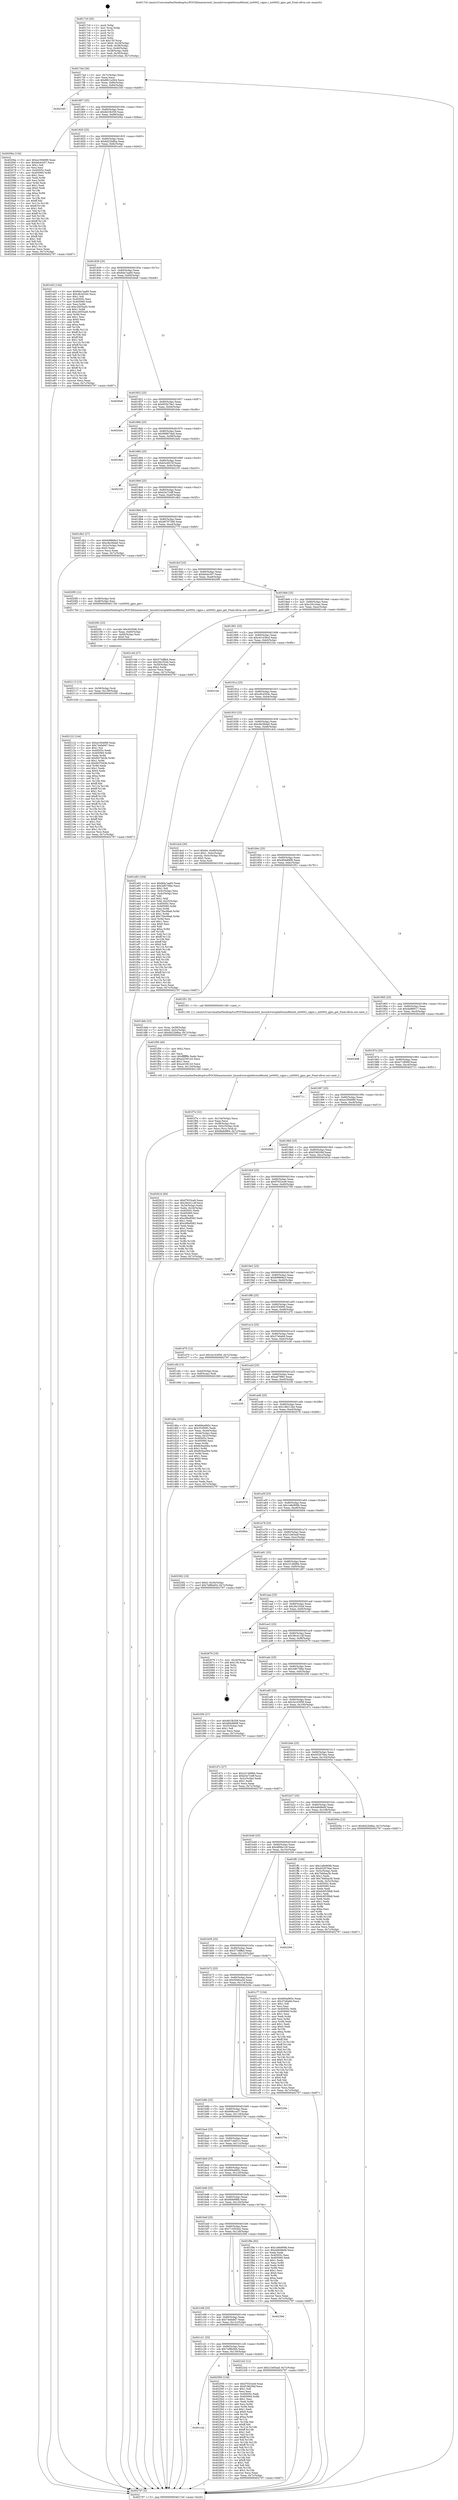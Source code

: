 digraph "0x4017c0" {
  label = "0x4017c0 (/mnt/c/Users/mathe/Desktop/tcc/POCII/binaries/extr_linuxdriversplatformx86intel_int0002_vgpio.c_int0002_gpio_get_Final-ollvm.out::main(0))"
  labelloc = "t"
  node[shape=record]

  Entry [label="",width=0.3,height=0.3,shape=circle,fillcolor=black,style=filled]
  "0x4017ed" [label="{
     0x4017ed [26]\l
     | [instrs]\l
     &nbsp;&nbsp;0x4017ed \<+3\>: mov -0x7c(%rbp),%eax\l
     &nbsp;&nbsp;0x4017f0 \<+2\>: mov %eax,%ecx\l
     &nbsp;&nbsp;0x4017f2 \<+6\>: sub $0x8821a564,%ecx\l
     &nbsp;&nbsp;0x4017f8 \<+3\>: mov %eax,-0x80(%rbp)\l
     &nbsp;&nbsp;0x4017fb \<+6\>: mov %ecx,-0x84(%rbp)\l
     &nbsp;&nbsp;0x401801 \<+6\>: je 0000000000402345 \<main+0xb85\>\l
  }"]
  "0x402345" [label="{
     0x402345\l
  }", style=dashed]
  "0x401807" [label="{
     0x401807 [25]\l
     | [instrs]\l
     &nbsp;&nbsp;0x401807 \<+5\>: jmp 000000000040180c \<main+0x4c\>\l
     &nbsp;&nbsp;0x40180c \<+3\>: mov -0x80(%rbp),%eax\l
     &nbsp;&nbsp;0x40180f \<+5\>: sub $0x8d1fb358,%eax\l
     &nbsp;&nbsp;0x401814 \<+6\>: mov %eax,-0x88(%rbp)\l
     &nbsp;&nbsp;0x40181a \<+6\>: je 000000000040206a \<main+0x8aa\>\l
  }"]
  Exit [label="",width=0.3,height=0.3,shape=circle,fillcolor=black,style=filled,peripheries=2]
  "0x40206a" [label="{
     0x40206a [134]\l
     | [instrs]\l
     &nbsp;&nbsp;0x40206a \<+5\>: mov $0xec394689,%eax\l
     &nbsp;&nbsp;0x40206f \<+5\>: mov $0xbfcdc057,%ecx\l
     &nbsp;&nbsp;0x402074 \<+2\>: mov $0x1,%dl\l
     &nbsp;&nbsp;0x402076 \<+2\>: xor %esi,%esi\l
     &nbsp;&nbsp;0x402078 \<+7\>: mov 0x40505c,%edi\l
     &nbsp;&nbsp;0x40207f \<+8\>: mov 0x405060,%r8d\l
     &nbsp;&nbsp;0x402087 \<+3\>: sub $0x1,%esi\l
     &nbsp;&nbsp;0x40208a \<+3\>: mov %edi,%r9d\l
     &nbsp;&nbsp;0x40208d \<+3\>: add %esi,%r9d\l
     &nbsp;&nbsp;0x402090 \<+4\>: imul %r9d,%edi\l
     &nbsp;&nbsp;0x402094 \<+3\>: and $0x1,%edi\l
     &nbsp;&nbsp;0x402097 \<+3\>: cmp $0x0,%edi\l
     &nbsp;&nbsp;0x40209a \<+4\>: sete %r10b\l
     &nbsp;&nbsp;0x40209e \<+4\>: cmp $0xa,%r8d\l
     &nbsp;&nbsp;0x4020a2 \<+4\>: setl %r11b\l
     &nbsp;&nbsp;0x4020a6 \<+3\>: mov %r10b,%bl\l
     &nbsp;&nbsp;0x4020a9 \<+3\>: xor $0xff,%bl\l
     &nbsp;&nbsp;0x4020ac \<+3\>: mov %r11b,%r14b\l
     &nbsp;&nbsp;0x4020af \<+4\>: xor $0xff,%r14b\l
     &nbsp;&nbsp;0x4020b3 \<+3\>: xor $0x1,%dl\l
     &nbsp;&nbsp;0x4020b6 \<+3\>: mov %bl,%r15b\l
     &nbsp;&nbsp;0x4020b9 \<+4\>: and $0xff,%r15b\l
     &nbsp;&nbsp;0x4020bd \<+3\>: and %dl,%r10b\l
     &nbsp;&nbsp;0x4020c0 \<+3\>: mov %r14b,%r12b\l
     &nbsp;&nbsp;0x4020c3 \<+4\>: and $0xff,%r12b\l
     &nbsp;&nbsp;0x4020c7 \<+3\>: and %dl,%r11b\l
     &nbsp;&nbsp;0x4020ca \<+3\>: or %r10b,%r15b\l
     &nbsp;&nbsp;0x4020cd \<+3\>: or %r11b,%r12b\l
     &nbsp;&nbsp;0x4020d0 \<+3\>: xor %r12b,%r15b\l
     &nbsp;&nbsp;0x4020d3 \<+3\>: or %r14b,%bl\l
     &nbsp;&nbsp;0x4020d6 \<+3\>: xor $0xff,%bl\l
     &nbsp;&nbsp;0x4020d9 \<+3\>: or $0x1,%dl\l
     &nbsp;&nbsp;0x4020dc \<+2\>: and %dl,%bl\l
     &nbsp;&nbsp;0x4020de \<+3\>: or %bl,%r15b\l
     &nbsp;&nbsp;0x4020e1 \<+4\>: test $0x1,%r15b\l
     &nbsp;&nbsp;0x4020e5 \<+3\>: cmovne %ecx,%eax\l
     &nbsp;&nbsp;0x4020e8 \<+3\>: mov %eax,-0x7c(%rbp)\l
     &nbsp;&nbsp;0x4020eb \<+5\>: jmp 0000000000402797 \<main+0xfd7\>\l
  }"]
  "0x401820" [label="{
     0x401820 [25]\l
     | [instrs]\l
     &nbsp;&nbsp;0x401820 \<+5\>: jmp 0000000000401825 \<main+0x65\>\l
     &nbsp;&nbsp;0x401825 \<+3\>: mov -0x80(%rbp),%eax\l
     &nbsp;&nbsp;0x401828 \<+5\>: sub $0x8d22b8ba,%eax\l
     &nbsp;&nbsp;0x40182d \<+6\>: mov %eax,-0x8c(%rbp)\l
     &nbsp;&nbsp;0x401833 \<+6\>: je 0000000000401e02 \<main+0x642\>\l
  }"]
  "0x401c3a" [label="{
     0x401c3a\l
  }", style=dashed]
  "0x401e02" [label="{
     0x401e02 [144]\l
     | [instrs]\l
     &nbsp;&nbsp;0x401e02 \<+5\>: mov $0x8da7aa60,%eax\l
     &nbsp;&nbsp;0x401e07 \<+5\>: mov $0xc8c455dc,%ecx\l
     &nbsp;&nbsp;0x401e0c \<+2\>: mov $0x1,%dl\l
     &nbsp;&nbsp;0x401e0e \<+7\>: mov 0x40505c,%esi\l
     &nbsp;&nbsp;0x401e15 \<+7\>: mov 0x405060,%edi\l
     &nbsp;&nbsp;0x401e1c \<+3\>: mov %esi,%r8d\l
     &nbsp;&nbsp;0x401e1f \<+7\>: sub $0xc2655ad5,%r8d\l
     &nbsp;&nbsp;0x401e26 \<+4\>: sub $0x1,%r8d\l
     &nbsp;&nbsp;0x401e2a \<+7\>: add $0xc2655ad5,%r8d\l
     &nbsp;&nbsp;0x401e31 \<+4\>: imul %r8d,%esi\l
     &nbsp;&nbsp;0x401e35 \<+3\>: and $0x1,%esi\l
     &nbsp;&nbsp;0x401e38 \<+3\>: cmp $0x0,%esi\l
     &nbsp;&nbsp;0x401e3b \<+4\>: sete %r9b\l
     &nbsp;&nbsp;0x401e3f \<+3\>: cmp $0xa,%edi\l
     &nbsp;&nbsp;0x401e42 \<+4\>: setl %r10b\l
     &nbsp;&nbsp;0x401e46 \<+3\>: mov %r9b,%r11b\l
     &nbsp;&nbsp;0x401e49 \<+4\>: xor $0xff,%r11b\l
     &nbsp;&nbsp;0x401e4d \<+3\>: mov %r10b,%bl\l
     &nbsp;&nbsp;0x401e50 \<+3\>: xor $0xff,%bl\l
     &nbsp;&nbsp;0x401e53 \<+3\>: xor $0x1,%dl\l
     &nbsp;&nbsp;0x401e56 \<+3\>: mov %r11b,%r14b\l
     &nbsp;&nbsp;0x401e59 \<+4\>: and $0xff,%r14b\l
     &nbsp;&nbsp;0x401e5d \<+3\>: and %dl,%r9b\l
     &nbsp;&nbsp;0x401e60 \<+3\>: mov %bl,%r15b\l
     &nbsp;&nbsp;0x401e63 \<+4\>: and $0xff,%r15b\l
     &nbsp;&nbsp;0x401e67 \<+3\>: and %dl,%r10b\l
     &nbsp;&nbsp;0x401e6a \<+3\>: or %r9b,%r14b\l
     &nbsp;&nbsp;0x401e6d \<+3\>: or %r10b,%r15b\l
     &nbsp;&nbsp;0x401e70 \<+3\>: xor %r15b,%r14b\l
     &nbsp;&nbsp;0x401e73 \<+3\>: or %bl,%r11b\l
     &nbsp;&nbsp;0x401e76 \<+4\>: xor $0xff,%r11b\l
     &nbsp;&nbsp;0x401e7a \<+3\>: or $0x1,%dl\l
     &nbsp;&nbsp;0x401e7d \<+3\>: and %dl,%r11b\l
     &nbsp;&nbsp;0x401e80 \<+3\>: or %r11b,%r14b\l
     &nbsp;&nbsp;0x401e83 \<+4\>: test $0x1,%r14b\l
     &nbsp;&nbsp;0x401e87 \<+3\>: cmovne %ecx,%eax\l
     &nbsp;&nbsp;0x401e8a \<+3\>: mov %eax,-0x7c(%rbp)\l
     &nbsp;&nbsp;0x401e8d \<+5\>: jmp 0000000000402797 \<main+0xfd7\>\l
  }"]
  "0x401839" [label="{
     0x401839 [25]\l
     | [instrs]\l
     &nbsp;&nbsp;0x401839 \<+5\>: jmp 000000000040183e \<main+0x7e\>\l
     &nbsp;&nbsp;0x40183e \<+3\>: mov -0x80(%rbp),%eax\l
     &nbsp;&nbsp;0x401841 \<+5\>: sub $0x8da7aa60,%eax\l
     &nbsp;&nbsp;0x401846 \<+6\>: mov %eax,-0x90(%rbp)\l
     &nbsp;&nbsp;0x40184c \<+6\>: je 00000000004026a8 \<main+0xee8\>\l
  }"]
  "0x402595" [label="{
     0x402595 [134]\l
     | [instrs]\l
     &nbsp;&nbsp;0x402595 \<+5\>: mov $0xf7653ce9,%eax\l
     &nbsp;&nbsp;0x40259a \<+5\>: mov $0xf19620bf,%ecx\l
     &nbsp;&nbsp;0x40259f \<+2\>: mov $0x1,%dl\l
     &nbsp;&nbsp;0x4025a1 \<+2\>: xor %esi,%esi\l
     &nbsp;&nbsp;0x4025a3 \<+7\>: mov 0x40505c,%edi\l
     &nbsp;&nbsp;0x4025aa \<+8\>: mov 0x405060,%r8d\l
     &nbsp;&nbsp;0x4025b2 \<+3\>: sub $0x1,%esi\l
     &nbsp;&nbsp;0x4025b5 \<+3\>: mov %edi,%r9d\l
     &nbsp;&nbsp;0x4025b8 \<+3\>: add %esi,%r9d\l
     &nbsp;&nbsp;0x4025bb \<+4\>: imul %r9d,%edi\l
     &nbsp;&nbsp;0x4025bf \<+3\>: and $0x1,%edi\l
     &nbsp;&nbsp;0x4025c2 \<+3\>: cmp $0x0,%edi\l
     &nbsp;&nbsp;0x4025c5 \<+4\>: sete %r10b\l
     &nbsp;&nbsp;0x4025c9 \<+4\>: cmp $0xa,%r8d\l
     &nbsp;&nbsp;0x4025cd \<+4\>: setl %r11b\l
     &nbsp;&nbsp;0x4025d1 \<+3\>: mov %r10b,%bl\l
     &nbsp;&nbsp;0x4025d4 \<+3\>: xor $0xff,%bl\l
     &nbsp;&nbsp;0x4025d7 \<+3\>: mov %r11b,%r14b\l
     &nbsp;&nbsp;0x4025da \<+4\>: xor $0xff,%r14b\l
     &nbsp;&nbsp;0x4025de \<+3\>: xor $0x1,%dl\l
     &nbsp;&nbsp;0x4025e1 \<+3\>: mov %bl,%r15b\l
     &nbsp;&nbsp;0x4025e4 \<+4\>: and $0xff,%r15b\l
     &nbsp;&nbsp;0x4025e8 \<+3\>: and %dl,%r10b\l
     &nbsp;&nbsp;0x4025eb \<+3\>: mov %r14b,%r12b\l
     &nbsp;&nbsp;0x4025ee \<+4\>: and $0xff,%r12b\l
     &nbsp;&nbsp;0x4025f2 \<+3\>: and %dl,%r11b\l
     &nbsp;&nbsp;0x4025f5 \<+3\>: or %r10b,%r15b\l
     &nbsp;&nbsp;0x4025f8 \<+3\>: or %r11b,%r12b\l
     &nbsp;&nbsp;0x4025fb \<+3\>: xor %r12b,%r15b\l
     &nbsp;&nbsp;0x4025fe \<+3\>: or %r14b,%bl\l
     &nbsp;&nbsp;0x402601 \<+3\>: xor $0xff,%bl\l
     &nbsp;&nbsp;0x402604 \<+3\>: or $0x1,%dl\l
     &nbsp;&nbsp;0x402607 \<+2\>: and %dl,%bl\l
     &nbsp;&nbsp;0x402609 \<+3\>: or %bl,%r15b\l
     &nbsp;&nbsp;0x40260c \<+4\>: test $0x1,%r15b\l
     &nbsp;&nbsp;0x402610 \<+3\>: cmovne %ecx,%eax\l
     &nbsp;&nbsp;0x402613 \<+3\>: mov %eax,-0x7c(%rbp)\l
     &nbsp;&nbsp;0x402616 \<+5\>: jmp 0000000000402797 \<main+0xfd7\>\l
  }"]
  "0x4026a8" [label="{
     0x4026a8\l
  }", style=dashed]
  "0x401852" [label="{
     0x401852 [25]\l
     | [instrs]\l
     &nbsp;&nbsp;0x401852 \<+5\>: jmp 0000000000401857 \<main+0x97\>\l
     &nbsp;&nbsp;0x401857 \<+3\>: mov -0x80(%rbp),%eax\l
     &nbsp;&nbsp;0x40185a \<+5\>: sub $0x955b78e1,%eax\l
     &nbsp;&nbsp;0x40185f \<+6\>: mov %eax,-0x94(%rbp)\l
     &nbsp;&nbsp;0x401865 \<+6\>: je 000000000040244e \<main+0xc8e\>\l
  }"]
  "0x401c21" [label="{
     0x401c21 [25]\l
     | [instrs]\l
     &nbsp;&nbsp;0x401c21 \<+5\>: jmp 0000000000401c26 \<main+0x466\>\l
     &nbsp;&nbsp;0x401c26 \<+3\>: mov -0x80(%rbp),%eax\l
     &nbsp;&nbsp;0x401c29 \<+5\>: sub $0x7ef8b464,%eax\l
     &nbsp;&nbsp;0x401c2e \<+6\>: mov %eax,-0x130(%rbp)\l
     &nbsp;&nbsp;0x401c34 \<+6\>: je 0000000000402595 \<main+0xdd5\>\l
  }"]
  "0x40244e" [label="{
     0x40244e\l
  }", style=dashed]
  "0x40186b" [label="{
     0x40186b [25]\l
     | [instrs]\l
     &nbsp;&nbsp;0x40186b \<+5\>: jmp 0000000000401870 \<main+0xb0\>\l
     &nbsp;&nbsp;0x401870 \<+3\>: mov -0x80(%rbp),%eax\l
     &nbsp;&nbsp;0x401873 \<+5\>: sub $0x968674ed,%eax\l
     &nbsp;&nbsp;0x401878 \<+6\>: mov %eax,-0x98(%rbp)\l
     &nbsp;&nbsp;0x40187e \<+6\>: je 00000000004024eb \<main+0xd2b\>\l
  }"]
  "0x4021b2" [label="{
     0x4021b2 [12]\l
     | [instrs]\l
     &nbsp;&nbsp;0x4021b2 \<+7\>: movl $0x21b65aaf,-0x7c(%rbp)\l
     &nbsp;&nbsp;0x4021b9 \<+5\>: jmp 0000000000402797 \<main+0xfd7\>\l
  }"]
  "0x4024eb" [label="{
     0x4024eb\l
  }", style=dashed]
  "0x401884" [label="{
     0x401884 [25]\l
     | [instrs]\l
     &nbsp;&nbsp;0x401884 \<+5\>: jmp 0000000000401889 \<main+0xc9\>\l
     &nbsp;&nbsp;0x401889 \<+3\>: mov -0x80(%rbp),%eax\l
     &nbsp;&nbsp;0x40188c \<+5\>: sub $0xb3c6915f,%eax\l
     &nbsp;&nbsp;0x401891 \<+6\>: mov %eax,-0x9c(%rbp)\l
     &nbsp;&nbsp;0x401897 \<+6\>: je 00000000004021f3 \<main+0xa33\>\l
  }"]
  "0x401c08" [label="{
     0x401c08 [25]\l
     | [instrs]\l
     &nbsp;&nbsp;0x401c08 \<+5\>: jmp 0000000000401c0d \<main+0x44d\>\l
     &nbsp;&nbsp;0x401c0d \<+3\>: mov -0x80(%rbp),%eax\l
     &nbsp;&nbsp;0x401c10 \<+5\>: sub $0x74efa9d7,%eax\l
     &nbsp;&nbsp;0x401c15 \<+6\>: mov %eax,-0x12c(%rbp)\l
     &nbsp;&nbsp;0x401c1b \<+6\>: je 00000000004021b2 \<main+0x9f2\>\l
  }"]
  "0x4021f3" [label="{
     0x4021f3\l
  }", style=dashed]
  "0x40189d" [label="{
     0x40189d [25]\l
     | [instrs]\l
     &nbsp;&nbsp;0x40189d \<+5\>: jmp 00000000004018a2 \<main+0xe2\>\l
     &nbsp;&nbsp;0x4018a2 \<+3\>: mov -0x80(%rbp),%eax\l
     &nbsp;&nbsp;0x4018a5 \<+5\>: sub $0xb3e724ff,%eax\l
     &nbsp;&nbsp;0x4018aa \<+6\>: mov %eax,-0xa0(%rbp)\l
     &nbsp;&nbsp;0x4018b0 \<+6\>: je 0000000000401db2 \<main+0x5f2\>\l
  }"]
  "0x40239d" [label="{
     0x40239d\l
  }", style=dashed]
  "0x401db2" [label="{
     0x401db2 [27]\l
     | [instrs]\l
     &nbsp;&nbsp;0x401db2 \<+5\>: mov $0xfe9868a3,%eax\l
     &nbsp;&nbsp;0x401db7 \<+5\>: mov $0xc8e36da0,%ecx\l
     &nbsp;&nbsp;0x401dbc \<+3\>: mov -0x2c(%rbp),%edx\l
     &nbsp;&nbsp;0x401dbf \<+3\>: cmp $0x0,%edx\l
     &nbsp;&nbsp;0x401dc2 \<+3\>: cmove %ecx,%eax\l
     &nbsp;&nbsp;0x401dc5 \<+3\>: mov %eax,-0x7c(%rbp)\l
     &nbsp;&nbsp;0x401dc8 \<+5\>: jmp 0000000000402797 \<main+0xfd7\>\l
  }"]
  "0x4018b6" [label="{
     0x4018b6 [25]\l
     | [instrs]\l
     &nbsp;&nbsp;0x4018b6 \<+5\>: jmp 00000000004018bb \<main+0xfb\>\l
     &nbsp;&nbsp;0x4018bb \<+3\>: mov -0x80(%rbp),%eax\l
     &nbsp;&nbsp;0x4018be \<+5\>: sub $0xb8797366,%eax\l
     &nbsp;&nbsp;0x4018c3 \<+6\>: mov %eax,-0xa4(%rbp)\l
     &nbsp;&nbsp;0x4018c9 \<+6\>: je 000000000040277f \<main+0xfbf\>\l
  }"]
  "0x402122" [label="{
     0x402122 [144]\l
     | [instrs]\l
     &nbsp;&nbsp;0x402122 \<+5\>: mov $0xec394689,%eax\l
     &nbsp;&nbsp;0x402127 \<+5\>: mov $0x74efa9d7,%esi\l
     &nbsp;&nbsp;0x40212c \<+2\>: mov $0x1,%cl\l
     &nbsp;&nbsp;0x40212e \<+7\>: mov 0x40505c,%edx\l
     &nbsp;&nbsp;0x402135 \<+8\>: mov 0x405060,%r8d\l
     &nbsp;&nbsp;0x40213d \<+3\>: mov %edx,%r9d\l
     &nbsp;&nbsp;0x402140 \<+7\>: add $0xfd37b03b,%r9d\l
     &nbsp;&nbsp;0x402147 \<+4\>: sub $0x1,%r9d\l
     &nbsp;&nbsp;0x40214b \<+7\>: sub $0xfd37b03b,%r9d\l
     &nbsp;&nbsp;0x402152 \<+4\>: imul %r9d,%edx\l
     &nbsp;&nbsp;0x402156 \<+3\>: and $0x1,%edx\l
     &nbsp;&nbsp;0x402159 \<+3\>: cmp $0x0,%edx\l
     &nbsp;&nbsp;0x40215c \<+4\>: sete %r10b\l
     &nbsp;&nbsp;0x402160 \<+4\>: cmp $0xa,%r8d\l
     &nbsp;&nbsp;0x402164 \<+4\>: setl %r11b\l
     &nbsp;&nbsp;0x402168 \<+3\>: mov %r10b,%bl\l
     &nbsp;&nbsp;0x40216b \<+3\>: xor $0xff,%bl\l
     &nbsp;&nbsp;0x40216e \<+3\>: mov %r11b,%r14b\l
     &nbsp;&nbsp;0x402171 \<+4\>: xor $0xff,%r14b\l
     &nbsp;&nbsp;0x402175 \<+3\>: xor $0x1,%cl\l
     &nbsp;&nbsp;0x402178 \<+3\>: mov %bl,%r15b\l
     &nbsp;&nbsp;0x40217b \<+4\>: and $0xff,%r15b\l
     &nbsp;&nbsp;0x40217f \<+3\>: and %cl,%r10b\l
     &nbsp;&nbsp;0x402182 \<+3\>: mov %r14b,%r12b\l
     &nbsp;&nbsp;0x402185 \<+4\>: and $0xff,%r12b\l
     &nbsp;&nbsp;0x402189 \<+3\>: and %cl,%r11b\l
     &nbsp;&nbsp;0x40218c \<+3\>: or %r10b,%r15b\l
     &nbsp;&nbsp;0x40218f \<+3\>: or %r11b,%r12b\l
     &nbsp;&nbsp;0x402192 \<+3\>: xor %r12b,%r15b\l
     &nbsp;&nbsp;0x402195 \<+3\>: or %r14b,%bl\l
     &nbsp;&nbsp;0x402198 \<+3\>: xor $0xff,%bl\l
     &nbsp;&nbsp;0x40219b \<+3\>: or $0x1,%cl\l
     &nbsp;&nbsp;0x40219e \<+2\>: and %cl,%bl\l
     &nbsp;&nbsp;0x4021a0 \<+3\>: or %bl,%r15b\l
     &nbsp;&nbsp;0x4021a3 \<+4\>: test $0x1,%r15b\l
     &nbsp;&nbsp;0x4021a7 \<+3\>: cmovne %esi,%eax\l
     &nbsp;&nbsp;0x4021aa \<+3\>: mov %eax,-0x7c(%rbp)\l
     &nbsp;&nbsp;0x4021ad \<+5\>: jmp 0000000000402797 \<main+0xfd7\>\l
  }"]
  "0x40277f" [label="{
     0x40277f\l
  }", style=dashed]
  "0x4018cf" [label="{
     0x4018cf [25]\l
     | [instrs]\l
     &nbsp;&nbsp;0x4018cf \<+5\>: jmp 00000000004018d4 \<main+0x114\>\l
     &nbsp;&nbsp;0x4018d4 \<+3\>: mov -0x80(%rbp),%eax\l
     &nbsp;&nbsp;0x4018d7 \<+5\>: sub $0xbfcdc057,%eax\l
     &nbsp;&nbsp;0x4018dc \<+6\>: mov %eax,-0xa8(%rbp)\l
     &nbsp;&nbsp;0x4018e2 \<+6\>: je 00000000004020f0 \<main+0x930\>\l
  }"]
  "0x402113" [label="{
     0x402113 [15]\l
     | [instrs]\l
     &nbsp;&nbsp;0x402113 \<+4\>: mov -0x58(%rbp),%rdi\l
     &nbsp;&nbsp;0x402117 \<+6\>: mov %eax,-0x138(%rbp)\l
     &nbsp;&nbsp;0x40211d \<+5\>: call 0000000000401030 \<free@plt\>\l
     | [calls]\l
     &nbsp;&nbsp;0x401030 \{1\} (unknown)\l
  }"]
  "0x4020f0" [label="{
     0x4020f0 [12]\l
     | [instrs]\l
     &nbsp;&nbsp;0x4020f0 \<+4\>: mov -0x58(%rbp),%rdi\l
     &nbsp;&nbsp;0x4020f4 \<+3\>: mov -0x48(%rbp),%esi\l
     &nbsp;&nbsp;0x4020f7 \<+5\>: call 00000000004017b0 \<int0002_gpio_get\>\l
     | [calls]\l
     &nbsp;&nbsp;0x4017b0 \{1\} (/mnt/c/Users/mathe/Desktop/tcc/POCII/binaries/extr_linuxdriversplatformx86intel_int0002_vgpio.c_int0002_gpio_get_Final-ollvm.out::int0002_gpio_get)\l
  }"]
  "0x4018e8" [label="{
     0x4018e8 [25]\l
     | [instrs]\l
     &nbsp;&nbsp;0x4018e8 \<+5\>: jmp 00000000004018ed \<main+0x12d\>\l
     &nbsp;&nbsp;0x4018ed \<+3\>: mov -0x80(%rbp),%eax\l
     &nbsp;&nbsp;0x4018f0 \<+5\>: sub $0xc291e4ae,%eax\l
     &nbsp;&nbsp;0x4018f5 \<+6\>: mov %eax,-0xac(%rbp)\l
     &nbsp;&nbsp;0x4018fb \<+6\>: je 0000000000401c44 \<main+0x484\>\l
  }"]
  "0x4020fc" [label="{
     0x4020fc [23]\l
     | [instrs]\l
     &nbsp;&nbsp;0x4020fc \<+10\>: movabs $0x4030d6,%rdi\l
     &nbsp;&nbsp;0x402106 \<+3\>: mov %eax,-0x60(%rbp)\l
     &nbsp;&nbsp;0x402109 \<+3\>: mov -0x60(%rbp),%esi\l
     &nbsp;&nbsp;0x40210c \<+2\>: mov $0x0,%al\l
     &nbsp;&nbsp;0x40210e \<+5\>: call 0000000000401040 \<printf@plt\>\l
     | [calls]\l
     &nbsp;&nbsp;0x401040 \{1\} (unknown)\l
  }"]
  "0x401c44" [label="{
     0x401c44 [27]\l
     | [instrs]\l
     &nbsp;&nbsp;0x401c44 \<+5\>: mov $0x573dffa4,%eax\l
     &nbsp;&nbsp;0x401c49 \<+5\>: mov $0x2fe1f24d,%ecx\l
     &nbsp;&nbsp;0x401c4e \<+3\>: mov -0x30(%rbp),%edx\l
     &nbsp;&nbsp;0x401c51 \<+3\>: cmp $0x2,%edx\l
     &nbsp;&nbsp;0x401c54 \<+3\>: cmovne %ecx,%eax\l
     &nbsp;&nbsp;0x401c57 \<+3\>: mov %eax,-0x7c(%rbp)\l
     &nbsp;&nbsp;0x401c5a \<+5\>: jmp 0000000000402797 \<main+0xfd7\>\l
  }"]
  "0x401901" [label="{
     0x401901 [25]\l
     | [instrs]\l
     &nbsp;&nbsp;0x401901 \<+5\>: jmp 0000000000401906 \<main+0x146\>\l
     &nbsp;&nbsp;0x401906 \<+3\>: mov -0x80(%rbp),%eax\l
     &nbsp;&nbsp;0x401909 \<+5\>: sub $0xc61439cd,%eax\l
     &nbsp;&nbsp;0x40190e \<+6\>: mov %eax,-0xb0(%rbp)\l
     &nbsp;&nbsp;0x401914 \<+6\>: je 00000000004021be \<main+0x9fe\>\l
  }"]
  "0x402797" [label="{
     0x402797 [5]\l
     | [instrs]\l
     &nbsp;&nbsp;0x402797 \<+5\>: jmp 00000000004017ed \<main+0x2d\>\l
  }"]
  "0x4017c0" [label="{
     0x4017c0 [45]\l
     | [instrs]\l
     &nbsp;&nbsp;0x4017c0 \<+1\>: push %rbp\l
     &nbsp;&nbsp;0x4017c1 \<+3\>: mov %rsp,%rbp\l
     &nbsp;&nbsp;0x4017c4 \<+2\>: push %r15\l
     &nbsp;&nbsp;0x4017c6 \<+2\>: push %r14\l
     &nbsp;&nbsp;0x4017c8 \<+2\>: push %r12\l
     &nbsp;&nbsp;0x4017ca \<+1\>: push %rbx\l
     &nbsp;&nbsp;0x4017cb \<+7\>: sub $0x130,%rsp\l
     &nbsp;&nbsp;0x4017d2 \<+7\>: movl $0x0,-0x34(%rbp)\l
     &nbsp;&nbsp;0x4017d9 \<+3\>: mov %edi,-0x38(%rbp)\l
     &nbsp;&nbsp;0x4017dc \<+4\>: mov %rsi,-0x40(%rbp)\l
     &nbsp;&nbsp;0x4017e0 \<+3\>: mov -0x38(%rbp),%edi\l
     &nbsp;&nbsp;0x4017e3 \<+3\>: mov %edi,-0x30(%rbp)\l
     &nbsp;&nbsp;0x4017e6 \<+7\>: movl $0xc291e4ae,-0x7c(%rbp)\l
  }"]
  "0x401bef" [label="{
     0x401bef [25]\l
     | [instrs]\l
     &nbsp;&nbsp;0x401bef \<+5\>: jmp 0000000000401bf4 \<main+0x434\>\l
     &nbsp;&nbsp;0x401bf4 \<+3\>: mov -0x80(%rbp),%eax\l
     &nbsp;&nbsp;0x401bf7 \<+5\>: sub $0x71450442,%eax\l
     &nbsp;&nbsp;0x401bfc \<+6\>: mov %eax,-0x128(%rbp)\l
     &nbsp;&nbsp;0x401c02 \<+6\>: je 000000000040239d \<main+0xbdd\>\l
  }"]
  "0x4021be" [label="{
     0x4021be\l
  }", style=dashed]
  "0x40191a" [label="{
     0x40191a [25]\l
     | [instrs]\l
     &nbsp;&nbsp;0x40191a \<+5\>: jmp 000000000040191f \<main+0x15f\>\l
     &nbsp;&nbsp;0x40191f \<+3\>: mov -0x80(%rbp),%eax\l
     &nbsp;&nbsp;0x401922 \<+5\>: sub $0xc8c455dc,%eax\l
     &nbsp;&nbsp;0x401927 \<+6\>: mov %eax,-0xb4(%rbp)\l
     &nbsp;&nbsp;0x40192d \<+6\>: je 0000000000401e92 \<main+0x6d2\>\l
  }"]
  "0x401f9e" [label="{
     0x401f9e [83]\l
     | [instrs]\l
     &nbsp;&nbsp;0x401f9e \<+5\>: mov $0x1e8e909b,%eax\l
     &nbsp;&nbsp;0x401fa3 \<+5\>: mov $0x4d6d8efd,%ecx\l
     &nbsp;&nbsp;0x401fa8 \<+2\>: xor %edx,%edx\l
     &nbsp;&nbsp;0x401faa \<+7\>: mov 0x40505c,%esi\l
     &nbsp;&nbsp;0x401fb1 \<+7\>: mov 0x405060,%edi\l
     &nbsp;&nbsp;0x401fb8 \<+3\>: sub $0x1,%edx\l
     &nbsp;&nbsp;0x401fbb \<+3\>: mov %esi,%r8d\l
     &nbsp;&nbsp;0x401fbe \<+3\>: add %edx,%r8d\l
     &nbsp;&nbsp;0x401fc1 \<+4\>: imul %r8d,%esi\l
     &nbsp;&nbsp;0x401fc5 \<+3\>: and $0x1,%esi\l
     &nbsp;&nbsp;0x401fc8 \<+3\>: cmp $0x0,%esi\l
     &nbsp;&nbsp;0x401fcb \<+4\>: sete %r9b\l
     &nbsp;&nbsp;0x401fcf \<+3\>: cmp $0xa,%edi\l
     &nbsp;&nbsp;0x401fd2 \<+4\>: setl %r10b\l
     &nbsp;&nbsp;0x401fd6 \<+3\>: mov %r9b,%r11b\l
     &nbsp;&nbsp;0x401fd9 \<+3\>: and %r10b,%r11b\l
     &nbsp;&nbsp;0x401fdc \<+3\>: xor %r10b,%r9b\l
     &nbsp;&nbsp;0x401fdf \<+3\>: or %r9b,%r11b\l
     &nbsp;&nbsp;0x401fe2 \<+4\>: test $0x1,%r11b\l
     &nbsp;&nbsp;0x401fe6 \<+3\>: cmovne %ecx,%eax\l
     &nbsp;&nbsp;0x401fe9 \<+3\>: mov %eax,-0x7c(%rbp)\l
     &nbsp;&nbsp;0x401fec \<+5\>: jmp 0000000000402797 \<main+0xfd7\>\l
  }"]
  "0x401e92" [label="{
     0x401e92 [164]\l
     | [instrs]\l
     &nbsp;&nbsp;0x401e92 \<+5\>: mov $0x8da7aa60,%eax\l
     &nbsp;&nbsp;0x401e97 \<+5\>: mov $0x3d675fbe,%ecx\l
     &nbsp;&nbsp;0x401e9c \<+2\>: mov $0x1,%dl\l
     &nbsp;&nbsp;0x401e9e \<+3\>: mov -0x5c(%rbp),%esi\l
     &nbsp;&nbsp;0x401ea1 \<+3\>: cmp -0x4c(%rbp),%esi\l
     &nbsp;&nbsp;0x401ea4 \<+4\>: setl %dil\l
     &nbsp;&nbsp;0x401ea8 \<+4\>: and $0x1,%dil\l
     &nbsp;&nbsp;0x401eac \<+4\>: mov %dil,-0x25(%rbp)\l
     &nbsp;&nbsp;0x401eb0 \<+7\>: mov 0x40505c,%esi\l
     &nbsp;&nbsp;0x401eb7 \<+8\>: mov 0x405060,%r8d\l
     &nbsp;&nbsp;0x401ebf \<+3\>: mov %esi,%r9d\l
     &nbsp;&nbsp;0x401ec2 \<+7\>: sub $0x75bc99a6,%r9d\l
     &nbsp;&nbsp;0x401ec9 \<+4\>: sub $0x1,%r9d\l
     &nbsp;&nbsp;0x401ecd \<+7\>: add $0x75bc99a6,%r9d\l
     &nbsp;&nbsp;0x401ed4 \<+4\>: imul %r9d,%esi\l
     &nbsp;&nbsp;0x401ed8 \<+3\>: and $0x1,%esi\l
     &nbsp;&nbsp;0x401edb \<+3\>: cmp $0x0,%esi\l
     &nbsp;&nbsp;0x401ede \<+4\>: sete %dil\l
     &nbsp;&nbsp;0x401ee2 \<+4\>: cmp $0xa,%r8d\l
     &nbsp;&nbsp;0x401ee6 \<+4\>: setl %r10b\l
     &nbsp;&nbsp;0x401eea \<+3\>: mov %dil,%r11b\l
     &nbsp;&nbsp;0x401eed \<+4\>: xor $0xff,%r11b\l
     &nbsp;&nbsp;0x401ef1 \<+3\>: mov %r10b,%bl\l
     &nbsp;&nbsp;0x401ef4 \<+3\>: xor $0xff,%bl\l
     &nbsp;&nbsp;0x401ef7 \<+3\>: xor $0x0,%dl\l
     &nbsp;&nbsp;0x401efa \<+3\>: mov %r11b,%r14b\l
     &nbsp;&nbsp;0x401efd \<+4\>: and $0x0,%r14b\l
     &nbsp;&nbsp;0x401f01 \<+3\>: and %dl,%dil\l
     &nbsp;&nbsp;0x401f04 \<+3\>: mov %bl,%r15b\l
     &nbsp;&nbsp;0x401f07 \<+4\>: and $0x0,%r15b\l
     &nbsp;&nbsp;0x401f0b \<+3\>: and %dl,%r10b\l
     &nbsp;&nbsp;0x401f0e \<+3\>: or %dil,%r14b\l
     &nbsp;&nbsp;0x401f11 \<+3\>: or %r10b,%r15b\l
     &nbsp;&nbsp;0x401f14 \<+3\>: xor %r15b,%r14b\l
     &nbsp;&nbsp;0x401f17 \<+3\>: or %bl,%r11b\l
     &nbsp;&nbsp;0x401f1a \<+4\>: xor $0xff,%r11b\l
     &nbsp;&nbsp;0x401f1e \<+3\>: or $0x0,%dl\l
     &nbsp;&nbsp;0x401f21 \<+3\>: and %dl,%r11b\l
     &nbsp;&nbsp;0x401f24 \<+3\>: or %r11b,%r14b\l
     &nbsp;&nbsp;0x401f27 \<+4\>: test $0x1,%r14b\l
     &nbsp;&nbsp;0x401f2b \<+3\>: cmovne %ecx,%eax\l
     &nbsp;&nbsp;0x401f2e \<+3\>: mov %eax,-0x7c(%rbp)\l
     &nbsp;&nbsp;0x401f31 \<+5\>: jmp 0000000000402797 \<main+0xfd7\>\l
  }"]
  "0x401933" [label="{
     0x401933 [25]\l
     | [instrs]\l
     &nbsp;&nbsp;0x401933 \<+5\>: jmp 0000000000401938 \<main+0x178\>\l
     &nbsp;&nbsp;0x401938 \<+3\>: mov -0x80(%rbp),%eax\l
     &nbsp;&nbsp;0x40193b \<+5\>: sub $0xc8e36da0,%eax\l
     &nbsp;&nbsp;0x401940 \<+6\>: mov %eax,-0xb8(%rbp)\l
     &nbsp;&nbsp;0x401946 \<+6\>: je 0000000000401dcd \<main+0x60d\>\l
  }"]
  "0x401bd6" [label="{
     0x401bd6 [25]\l
     | [instrs]\l
     &nbsp;&nbsp;0x401bd6 \<+5\>: jmp 0000000000401bdb \<main+0x41b\>\l
     &nbsp;&nbsp;0x401bdb \<+3\>: mov -0x80(%rbp),%eax\l
     &nbsp;&nbsp;0x401bde \<+5\>: sub $0x6bfe98f4,%eax\l
     &nbsp;&nbsp;0x401be3 \<+6\>: mov %eax,-0x124(%rbp)\l
     &nbsp;&nbsp;0x401be9 \<+6\>: je 0000000000401f9e \<main+0x7de\>\l
  }"]
  "0x401dcd" [label="{
     0x401dcd [30]\l
     | [instrs]\l
     &nbsp;&nbsp;0x401dcd \<+7\>: movl $0x64,-0x48(%rbp)\l
     &nbsp;&nbsp;0x401dd4 \<+7\>: movl $0x1,-0x4c(%rbp)\l
     &nbsp;&nbsp;0x401ddb \<+4\>: movslq -0x4c(%rbp),%rax\l
     &nbsp;&nbsp;0x401ddf \<+4\>: shl $0x2,%rax\l
     &nbsp;&nbsp;0x401de3 \<+3\>: mov %rax,%rdi\l
     &nbsp;&nbsp;0x401de6 \<+5\>: call 0000000000401050 \<malloc@plt\>\l
     | [calls]\l
     &nbsp;&nbsp;0x401050 \{1\} (unknown)\l
  }"]
  "0x40194c" [label="{
     0x40194c [25]\l
     | [instrs]\l
     &nbsp;&nbsp;0x40194c \<+5\>: jmp 0000000000401951 \<main+0x191\>\l
     &nbsp;&nbsp;0x401951 \<+3\>: mov -0x80(%rbp),%eax\l
     &nbsp;&nbsp;0x401954 \<+5\>: sub $0xd94d66f6,%eax\l
     &nbsp;&nbsp;0x401959 \<+6\>: mov %eax,-0xbc(%rbp)\l
     &nbsp;&nbsp;0x40195f \<+6\>: je 0000000000401f51 \<main+0x791\>\l
  }"]
  "0x40268c" [label="{
     0x40268c\l
  }", style=dashed]
  "0x401f51" [label="{
     0x401f51 [5]\l
     | [instrs]\l
     &nbsp;&nbsp;0x401f51 \<+5\>: call 0000000000401160 \<next_i\>\l
     | [calls]\l
     &nbsp;&nbsp;0x401160 \{1\} (/mnt/c/Users/mathe/Desktop/tcc/POCII/binaries/extr_linuxdriversplatformx86intel_int0002_vgpio.c_int0002_gpio_get_Final-ollvm.out::next_i)\l
  }"]
  "0x401965" [label="{
     0x401965 [25]\l
     | [instrs]\l
     &nbsp;&nbsp;0x401965 \<+5\>: jmp 000000000040196a \<main+0x1aa\>\l
     &nbsp;&nbsp;0x40196a \<+3\>: mov -0x80(%rbp),%eax\l
     &nbsp;&nbsp;0x40196d \<+5\>: sub $0xdaf96017,%eax\l
     &nbsp;&nbsp;0x401972 \<+6\>: mov %eax,-0xc0(%rbp)\l
     &nbsp;&nbsp;0x401978 \<+6\>: je 0000000000402498 \<main+0xcd8\>\l
  }"]
  "0x401bbd" [label="{
     0x401bbd [25]\l
     | [instrs]\l
     &nbsp;&nbsp;0x401bbd \<+5\>: jmp 0000000000401bc2 \<main+0x402\>\l
     &nbsp;&nbsp;0x401bc2 \<+3\>: mov -0x80(%rbp),%eax\l
     &nbsp;&nbsp;0x401bc5 \<+5\>: sub $0x694a965c,%eax\l
     &nbsp;&nbsp;0x401bca \<+6\>: mov %eax,-0x120(%rbp)\l
     &nbsp;&nbsp;0x401bd0 \<+6\>: je 000000000040268c \<main+0xecc\>\l
  }"]
  "0x402498" [label="{
     0x402498\l
  }", style=dashed]
  "0x40197e" [label="{
     0x40197e [25]\l
     | [instrs]\l
     &nbsp;&nbsp;0x40197e \<+5\>: jmp 0000000000401983 \<main+0x1c3\>\l
     &nbsp;&nbsp;0x401983 \<+3\>: mov -0x80(%rbp),%eax\l
     &nbsp;&nbsp;0x401986 \<+5\>: sub $0xe718f46f,%eax\l
     &nbsp;&nbsp;0x40198b \<+6\>: mov %eax,-0xc4(%rbp)\l
     &nbsp;&nbsp;0x401991 \<+6\>: je 0000000000402711 \<main+0xf51\>\l
  }"]
  "0x402442" [label="{
     0x402442\l
  }", style=dashed]
  "0x402711" [label="{
     0x402711\l
  }", style=dashed]
  "0x401997" [label="{
     0x401997 [25]\l
     | [instrs]\l
     &nbsp;&nbsp;0x401997 \<+5\>: jmp 000000000040199c \<main+0x1dc\>\l
     &nbsp;&nbsp;0x40199c \<+3\>: mov -0x80(%rbp),%eax\l
     &nbsp;&nbsp;0x40199f \<+5\>: sub $0xec394689,%eax\l
     &nbsp;&nbsp;0x4019a4 \<+6\>: mov %eax,-0xc8(%rbp)\l
     &nbsp;&nbsp;0x4019aa \<+6\>: je 00000000004026d3 \<main+0xf13\>\l
  }"]
  "0x401ba4" [label="{
     0x401ba4 [25]\l
     | [instrs]\l
     &nbsp;&nbsp;0x401ba4 \<+5\>: jmp 0000000000401ba9 \<main+0x3e9\>\l
     &nbsp;&nbsp;0x401ba9 \<+3\>: mov -0x80(%rbp),%eax\l
     &nbsp;&nbsp;0x401bac \<+5\>: sub $0x67c4d512,%eax\l
     &nbsp;&nbsp;0x401bb1 \<+6\>: mov %eax,-0x11c(%rbp)\l
     &nbsp;&nbsp;0x401bb7 \<+6\>: je 0000000000402442 \<main+0xc82\>\l
  }"]
  "0x4026d3" [label="{
     0x4026d3\l
  }", style=dashed]
  "0x4019b0" [label="{
     0x4019b0 [25]\l
     | [instrs]\l
     &nbsp;&nbsp;0x4019b0 \<+5\>: jmp 00000000004019b5 \<main+0x1f5\>\l
     &nbsp;&nbsp;0x4019b5 \<+3\>: mov -0x80(%rbp),%eax\l
     &nbsp;&nbsp;0x4019b8 \<+5\>: sub $0xf19620bf,%eax\l
     &nbsp;&nbsp;0x4019bd \<+6\>: mov %eax,-0xcc(%rbp)\l
     &nbsp;&nbsp;0x4019c3 \<+6\>: je 000000000040261b \<main+0xe5b\>\l
  }"]
  "0x40275e" [label="{
     0x40275e\l
  }", style=dashed]
  "0x40261b" [label="{
     0x40261b [94]\l
     | [instrs]\l
     &nbsp;&nbsp;0x40261b \<+5\>: mov $0xf7653ce9,%eax\l
     &nbsp;&nbsp;0x402620 \<+5\>: mov $0x38cd11df,%ecx\l
     &nbsp;&nbsp;0x402625 \<+3\>: mov -0x34(%rbp),%edx\l
     &nbsp;&nbsp;0x402628 \<+3\>: mov %edx,-0x24(%rbp)\l
     &nbsp;&nbsp;0x40262b \<+7\>: mov 0x40505c,%edx\l
     &nbsp;&nbsp;0x402632 \<+7\>: mov 0x405060,%esi\l
     &nbsp;&nbsp;0x402639 \<+2\>: mov %edx,%edi\l
     &nbsp;&nbsp;0x40263b \<+6\>: sub $0xc99a9582,%edi\l
     &nbsp;&nbsp;0x402641 \<+3\>: sub $0x1,%edi\l
     &nbsp;&nbsp;0x402644 \<+6\>: add $0xc99a9582,%edi\l
     &nbsp;&nbsp;0x40264a \<+3\>: imul %edi,%edx\l
     &nbsp;&nbsp;0x40264d \<+3\>: and $0x1,%edx\l
     &nbsp;&nbsp;0x402650 \<+3\>: cmp $0x0,%edx\l
     &nbsp;&nbsp;0x402653 \<+4\>: sete %r8b\l
     &nbsp;&nbsp;0x402657 \<+3\>: cmp $0xa,%esi\l
     &nbsp;&nbsp;0x40265a \<+4\>: setl %r9b\l
     &nbsp;&nbsp;0x40265e \<+3\>: mov %r8b,%r10b\l
     &nbsp;&nbsp;0x402661 \<+3\>: and %r9b,%r10b\l
     &nbsp;&nbsp;0x402664 \<+3\>: xor %r9b,%r8b\l
     &nbsp;&nbsp;0x402667 \<+3\>: or %r8b,%r10b\l
     &nbsp;&nbsp;0x40266a \<+4\>: test $0x1,%r10b\l
     &nbsp;&nbsp;0x40266e \<+3\>: cmovne %ecx,%eax\l
     &nbsp;&nbsp;0x402671 \<+3\>: mov %eax,-0x7c(%rbp)\l
     &nbsp;&nbsp;0x402674 \<+5\>: jmp 0000000000402797 \<main+0xfd7\>\l
  }"]
  "0x4019c9" [label="{
     0x4019c9 [25]\l
     | [instrs]\l
     &nbsp;&nbsp;0x4019c9 \<+5\>: jmp 00000000004019ce \<main+0x20e\>\l
     &nbsp;&nbsp;0x4019ce \<+3\>: mov -0x80(%rbp),%eax\l
     &nbsp;&nbsp;0x4019d1 \<+5\>: sub $0xf7653ce9,%eax\l
     &nbsp;&nbsp;0x4019d6 \<+6\>: mov %eax,-0xd0(%rbp)\l
     &nbsp;&nbsp;0x4019dc \<+6\>: je 0000000000402790 \<main+0xfd0\>\l
  }"]
  "0x401b8b" [label="{
     0x401b8b [25]\l
     | [instrs]\l
     &nbsp;&nbsp;0x401b8b \<+5\>: jmp 0000000000401b90 \<main+0x3d0\>\l
     &nbsp;&nbsp;0x401b90 \<+3\>: mov -0x80(%rbp),%eax\l
     &nbsp;&nbsp;0x401b93 \<+5\>: sub $0x668cce57,%eax\l
     &nbsp;&nbsp;0x401b98 \<+6\>: mov %eax,-0x118(%rbp)\l
     &nbsp;&nbsp;0x401b9e \<+6\>: je 000000000040275e \<main+0xf9e\>\l
  }"]
  "0x402790" [label="{
     0x402790\l
  }", style=dashed]
  "0x4019e2" [label="{
     0x4019e2 [25]\l
     | [instrs]\l
     &nbsp;&nbsp;0x4019e2 \<+5\>: jmp 00000000004019e7 \<main+0x227\>\l
     &nbsp;&nbsp;0x4019e7 \<+3\>: mov -0x80(%rbp),%eax\l
     &nbsp;&nbsp;0x4019ea \<+5\>: sub $0xfe9868a3,%eax\l
     &nbsp;&nbsp;0x4019ef \<+6\>: mov %eax,-0xd4(%rbp)\l
     &nbsp;&nbsp;0x4019f5 \<+6\>: je 000000000040248c \<main+0xccc\>\l
  }"]
  "0x40220e" [label="{
     0x40220e\l
  }", style=dashed]
  "0x40248c" [label="{
     0x40248c\l
  }", style=dashed]
  "0x4019fb" [label="{
     0x4019fb [25]\l
     | [instrs]\l
     &nbsp;&nbsp;0x4019fb \<+5\>: jmp 0000000000401a00 \<main+0x240\>\l
     &nbsp;&nbsp;0x401a00 \<+3\>: mov -0x80(%rbp),%eax\l
     &nbsp;&nbsp;0x401a03 \<+5\>: sub $0x353f495,%eax\l
     &nbsp;&nbsp;0x401a08 \<+6\>: mov %eax,-0xd8(%rbp)\l
     &nbsp;&nbsp;0x401a0e \<+6\>: je 0000000000401d70 \<main+0x5b0\>\l
  }"]
  "0x401f7e" [label="{
     0x401f7e [32]\l
     | [instrs]\l
     &nbsp;&nbsp;0x401f7e \<+6\>: mov -0x134(%rbp),%ecx\l
     &nbsp;&nbsp;0x401f84 \<+3\>: imul %eax,%ecx\l
     &nbsp;&nbsp;0x401f87 \<+4\>: mov -0x58(%rbp),%rsi\l
     &nbsp;&nbsp;0x401f8b \<+4\>: movslq -0x5c(%rbp),%rdi\l
     &nbsp;&nbsp;0x401f8f \<+3\>: mov %ecx,(%rsi,%rdi,4)\l
     &nbsp;&nbsp;0x401f92 \<+7\>: movl $0x6bfe98f4,-0x7c(%rbp)\l
     &nbsp;&nbsp;0x401f99 \<+5\>: jmp 0000000000402797 \<main+0xfd7\>\l
  }"]
  "0x401d70" [label="{
     0x401d70 [12]\l
     | [instrs]\l
     &nbsp;&nbsp;0x401d70 \<+7\>: movl $0x3e163f58,-0x7c(%rbp)\l
     &nbsp;&nbsp;0x401d77 \<+5\>: jmp 0000000000402797 \<main+0xfd7\>\l
  }"]
  "0x401a14" [label="{
     0x401a14 [25]\l
     | [instrs]\l
     &nbsp;&nbsp;0x401a14 \<+5\>: jmp 0000000000401a19 \<main+0x259\>\l
     &nbsp;&nbsp;0x401a19 \<+3\>: mov -0x80(%rbp),%eax\l
     &nbsp;&nbsp;0x401a1c \<+5\>: sub $0x37e6a6d,%eax\l
     &nbsp;&nbsp;0x401a21 \<+6\>: mov %eax,-0xdc(%rbp)\l
     &nbsp;&nbsp;0x401a27 \<+6\>: je 0000000000401cfd \<main+0x53d\>\l
  }"]
  "0x401f56" [label="{
     0x401f56 [40]\l
     | [instrs]\l
     &nbsp;&nbsp;0x401f56 \<+5\>: mov $0x2,%ecx\l
     &nbsp;&nbsp;0x401f5b \<+1\>: cltd\l
     &nbsp;&nbsp;0x401f5c \<+2\>: idiv %ecx\l
     &nbsp;&nbsp;0x401f5e \<+6\>: imul $0xfffffffe,%edx,%ecx\l
     &nbsp;&nbsp;0x401f64 \<+6\>: sub $0xa4336143,%ecx\l
     &nbsp;&nbsp;0x401f6a \<+3\>: add $0x1,%ecx\l
     &nbsp;&nbsp;0x401f6d \<+6\>: add $0xa4336143,%ecx\l
     &nbsp;&nbsp;0x401f73 \<+6\>: mov %ecx,-0x134(%rbp)\l
     &nbsp;&nbsp;0x401f79 \<+5\>: call 0000000000401160 \<next_i\>\l
     | [calls]\l
     &nbsp;&nbsp;0x401160 \{1\} (/mnt/c/Users/mathe/Desktop/tcc/POCII/binaries/extr_linuxdriversplatformx86intel_int0002_vgpio.c_int0002_gpio_get_Final-ollvm.out::next_i)\l
  }"]
  "0x401cfd" [label="{
     0x401cfd [13]\l
     | [instrs]\l
     &nbsp;&nbsp;0x401cfd \<+4\>: mov -0x40(%rbp),%rax\l
     &nbsp;&nbsp;0x401d01 \<+4\>: mov 0x8(%rax),%rdi\l
     &nbsp;&nbsp;0x401d05 \<+5\>: call 0000000000401060 \<atoi@plt\>\l
     | [calls]\l
     &nbsp;&nbsp;0x401060 \{1\} (unknown)\l
  }"]
  "0x401a2d" [label="{
     0x401a2d [25]\l
     | [instrs]\l
     &nbsp;&nbsp;0x401a2d \<+5\>: jmp 0000000000401a32 \<main+0x272\>\l
     &nbsp;&nbsp;0x401a32 \<+3\>: mov -0x80(%rbp),%eax\l
     &nbsp;&nbsp;0x401a35 \<+5\>: sub $0xad79f6c,%eax\l
     &nbsp;&nbsp;0x401a3a \<+6\>: mov %eax,-0xe0(%rbp)\l
     &nbsp;&nbsp;0x401a40 \<+6\>: je 0000000000402339 \<main+0xb79\>\l
  }"]
  "0x401deb" [label="{
     0x401deb [23]\l
     | [instrs]\l
     &nbsp;&nbsp;0x401deb \<+4\>: mov %rax,-0x58(%rbp)\l
     &nbsp;&nbsp;0x401def \<+7\>: movl $0x0,-0x5c(%rbp)\l
     &nbsp;&nbsp;0x401df6 \<+7\>: movl $0x8d22b8ba,-0x7c(%rbp)\l
     &nbsp;&nbsp;0x401dfd \<+5\>: jmp 0000000000402797 \<main+0xfd7\>\l
  }"]
  "0x402339" [label="{
     0x402339\l
  }", style=dashed]
  "0x401a46" [label="{
     0x401a46 [25]\l
     | [instrs]\l
     &nbsp;&nbsp;0x401a46 \<+5\>: jmp 0000000000401a4b \<main+0x28b\>\l
     &nbsp;&nbsp;0x401a4b \<+3\>: mov -0x80(%rbp),%eax\l
     &nbsp;&nbsp;0x401a4e \<+5\>: sub $0x1d8212be,%eax\l
     &nbsp;&nbsp;0x401a53 \<+6\>: mov %eax,-0xe4(%rbp)\l
     &nbsp;&nbsp;0x401a59 \<+6\>: je 0000000000402576 \<main+0xdb6\>\l
  }"]
  "0x401d0a" [label="{
     0x401d0a [102]\l
     | [instrs]\l
     &nbsp;&nbsp;0x401d0a \<+5\>: mov $0x694a965c,%ecx\l
     &nbsp;&nbsp;0x401d0f \<+5\>: mov $0x353f495,%edx\l
     &nbsp;&nbsp;0x401d14 \<+3\>: mov %eax,-0x44(%rbp)\l
     &nbsp;&nbsp;0x401d17 \<+3\>: mov -0x44(%rbp),%eax\l
     &nbsp;&nbsp;0x401d1a \<+3\>: mov %eax,-0x2c(%rbp)\l
     &nbsp;&nbsp;0x401d1d \<+7\>: mov 0x40505c,%eax\l
     &nbsp;&nbsp;0x401d24 \<+7\>: mov 0x405060,%esi\l
     &nbsp;&nbsp;0x401d2b \<+3\>: mov %eax,%r8d\l
     &nbsp;&nbsp;0x401d2e \<+7\>: sub $0x8c0ea564,%r8d\l
     &nbsp;&nbsp;0x401d35 \<+4\>: sub $0x1,%r8d\l
     &nbsp;&nbsp;0x401d39 \<+7\>: add $0x8c0ea564,%r8d\l
     &nbsp;&nbsp;0x401d40 \<+4\>: imul %r8d,%eax\l
     &nbsp;&nbsp;0x401d44 \<+3\>: and $0x1,%eax\l
     &nbsp;&nbsp;0x401d47 \<+3\>: cmp $0x0,%eax\l
     &nbsp;&nbsp;0x401d4a \<+4\>: sete %r9b\l
     &nbsp;&nbsp;0x401d4e \<+3\>: cmp $0xa,%esi\l
     &nbsp;&nbsp;0x401d51 \<+4\>: setl %r10b\l
     &nbsp;&nbsp;0x401d55 \<+3\>: mov %r9b,%r11b\l
     &nbsp;&nbsp;0x401d58 \<+3\>: and %r10b,%r11b\l
     &nbsp;&nbsp;0x401d5b \<+3\>: xor %r10b,%r9b\l
     &nbsp;&nbsp;0x401d5e \<+3\>: or %r9b,%r11b\l
     &nbsp;&nbsp;0x401d61 \<+4\>: test $0x1,%r11b\l
     &nbsp;&nbsp;0x401d65 \<+3\>: cmovne %edx,%ecx\l
     &nbsp;&nbsp;0x401d68 \<+3\>: mov %ecx,-0x7c(%rbp)\l
     &nbsp;&nbsp;0x401d6b \<+5\>: jmp 0000000000402797 \<main+0xfd7\>\l
  }"]
  "0x402576" [label="{
     0x402576\l
  }", style=dashed]
  "0x401a5f" [label="{
     0x401a5f [25]\l
     | [instrs]\l
     &nbsp;&nbsp;0x401a5f \<+5\>: jmp 0000000000401a64 \<main+0x2a4\>\l
     &nbsp;&nbsp;0x401a64 \<+3\>: mov -0x80(%rbp),%eax\l
     &nbsp;&nbsp;0x401a67 \<+5\>: sub $0x1e8e909b,%eax\l
     &nbsp;&nbsp;0x401a6c \<+6\>: mov %eax,-0xe8(%rbp)\l
     &nbsp;&nbsp;0x401a72 \<+6\>: je 00000000004026b4 \<main+0xef4\>\l
  }"]
  "0x401b72" [label="{
     0x401b72 [25]\l
     | [instrs]\l
     &nbsp;&nbsp;0x401b72 \<+5\>: jmp 0000000000401b77 \<main+0x3b7\>\l
     &nbsp;&nbsp;0x401b77 \<+3\>: mov -0x80(%rbp),%eax\l
     &nbsp;&nbsp;0x401b7a \<+5\>: sub $0x584fca2d,%eax\l
     &nbsp;&nbsp;0x401b7f \<+6\>: mov %eax,-0x114(%rbp)\l
     &nbsp;&nbsp;0x401b85 \<+6\>: je 000000000040220e \<main+0xa4e\>\l
  }"]
  "0x4026b4" [label="{
     0x4026b4\l
  }", style=dashed]
  "0x401a78" [label="{
     0x401a78 [25]\l
     | [instrs]\l
     &nbsp;&nbsp;0x401a78 \<+5\>: jmp 0000000000401a7d \<main+0x2bd\>\l
     &nbsp;&nbsp;0x401a7d \<+3\>: mov -0x80(%rbp),%eax\l
     &nbsp;&nbsp;0x401a80 \<+5\>: sub $0x21b65aaf,%eax\l
     &nbsp;&nbsp;0x401a85 \<+6\>: mov %eax,-0xec(%rbp)\l
     &nbsp;&nbsp;0x401a8b \<+6\>: je 0000000000402582 \<main+0xdc2\>\l
  }"]
  "0x401c77" [label="{
     0x401c77 [134]\l
     | [instrs]\l
     &nbsp;&nbsp;0x401c77 \<+5\>: mov $0x694a965c,%eax\l
     &nbsp;&nbsp;0x401c7c \<+5\>: mov $0x37e6a6d,%ecx\l
     &nbsp;&nbsp;0x401c81 \<+2\>: mov $0x1,%dl\l
     &nbsp;&nbsp;0x401c83 \<+2\>: xor %esi,%esi\l
     &nbsp;&nbsp;0x401c85 \<+7\>: mov 0x40505c,%edi\l
     &nbsp;&nbsp;0x401c8c \<+8\>: mov 0x405060,%r8d\l
     &nbsp;&nbsp;0x401c94 \<+3\>: sub $0x1,%esi\l
     &nbsp;&nbsp;0x401c97 \<+3\>: mov %edi,%r9d\l
     &nbsp;&nbsp;0x401c9a \<+3\>: add %esi,%r9d\l
     &nbsp;&nbsp;0x401c9d \<+4\>: imul %r9d,%edi\l
     &nbsp;&nbsp;0x401ca1 \<+3\>: and $0x1,%edi\l
     &nbsp;&nbsp;0x401ca4 \<+3\>: cmp $0x0,%edi\l
     &nbsp;&nbsp;0x401ca7 \<+4\>: sete %r10b\l
     &nbsp;&nbsp;0x401cab \<+4\>: cmp $0xa,%r8d\l
     &nbsp;&nbsp;0x401caf \<+4\>: setl %r11b\l
     &nbsp;&nbsp;0x401cb3 \<+3\>: mov %r10b,%bl\l
     &nbsp;&nbsp;0x401cb6 \<+3\>: xor $0xff,%bl\l
     &nbsp;&nbsp;0x401cb9 \<+3\>: mov %r11b,%r14b\l
     &nbsp;&nbsp;0x401cbc \<+4\>: xor $0xff,%r14b\l
     &nbsp;&nbsp;0x401cc0 \<+3\>: xor $0x0,%dl\l
     &nbsp;&nbsp;0x401cc3 \<+3\>: mov %bl,%r15b\l
     &nbsp;&nbsp;0x401cc6 \<+4\>: and $0x0,%r15b\l
     &nbsp;&nbsp;0x401cca \<+3\>: and %dl,%r10b\l
     &nbsp;&nbsp;0x401ccd \<+3\>: mov %r14b,%r12b\l
     &nbsp;&nbsp;0x401cd0 \<+4\>: and $0x0,%r12b\l
     &nbsp;&nbsp;0x401cd4 \<+3\>: and %dl,%r11b\l
     &nbsp;&nbsp;0x401cd7 \<+3\>: or %r10b,%r15b\l
     &nbsp;&nbsp;0x401cda \<+3\>: or %r11b,%r12b\l
     &nbsp;&nbsp;0x401cdd \<+3\>: xor %r12b,%r15b\l
     &nbsp;&nbsp;0x401ce0 \<+3\>: or %r14b,%bl\l
     &nbsp;&nbsp;0x401ce3 \<+3\>: xor $0xff,%bl\l
     &nbsp;&nbsp;0x401ce6 \<+3\>: or $0x0,%dl\l
     &nbsp;&nbsp;0x401ce9 \<+2\>: and %dl,%bl\l
     &nbsp;&nbsp;0x401ceb \<+3\>: or %bl,%r15b\l
     &nbsp;&nbsp;0x401cee \<+4\>: test $0x1,%r15b\l
     &nbsp;&nbsp;0x401cf2 \<+3\>: cmovne %ecx,%eax\l
     &nbsp;&nbsp;0x401cf5 \<+3\>: mov %eax,-0x7c(%rbp)\l
     &nbsp;&nbsp;0x401cf8 \<+5\>: jmp 0000000000402797 \<main+0xfd7\>\l
  }"]
  "0x402582" [label="{
     0x402582 [19]\l
     | [instrs]\l
     &nbsp;&nbsp;0x402582 \<+7\>: movl $0x0,-0x34(%rbp)\l
     &nbsp;&nbsp;0x402589 \<+7\>: movl $0x7ef8b464,-0x7c(%rbp)\l
     &nbsp;&nbsp;0x402590 \<+5\>: jmp 0000000000402797 \<main+0xfd7\>\l
  }"]
  "0x401a91" [label="{
     0x401a91 [25]\l
     | [instrs]\l
     &nbsp;&nbsp;0x401a91 \<+5\>: jmp 0000000000401a96 \<main+0x2d6\>\l
     &nbsp;&nbsp;0x401a96 \<+3\>: mov -0x80(%rbp),%eax\l
     &nbsp;&nbsp;0x401a99 \<+5\>: sub $0x23149984,%eax\l
     &nbsp;&nbsp;0x401a9e \<+6\>: mov %eax,-0xf0(%rbp)\l
     &nbsp;&nbsp;0x401aa4 \<+6\>: je 0000000000401d97 \<main+0x5d7\>\l
  }"]
  "0x401b59" [label="{
     0x401b59 [25]\l
     | [instrs]\l
     &nbsp;&nbsp;0x401b59 \<+5\>: jmp 0000000000401b5e \<main+0x39e\>\l
     &nbsp;&nbsp;0x401b5e \<+3\>: mov -0x80(%rbp),%eax\l
     &nbsp;&nbsp;0x401b61 \<+5\>: sub $0x573dffa4,%eax\l
     &nbsp;&nbsp;0x401b66 \<+6\>: mov %eax,-0x110(%rbp)\l
     &nbsp;&nbsp;0x401b6c \<+6\>: je 0000000000401c77 \<main+0x4b7\>\l
  }"]
  "0x401d97" [label="{
     0x401d97\l
  }", style=dashed]
  "0x401aaa" [label="{
     0x401aaa [25]\l
     | [instrs]\l
     &nbsp;&nbsp;0x401aaa \<+5\>: jmp 0000000000401aaf \<main+0x2ef\>\l
     &nbsp;&nbsp;0x401aaf \<+3\>: mov -0x80(%rbp),%eax\l
     &nbsp;&nbsp;0x401ab2 \<+5\>: sub $0x2fe1f24d,%eax\l
     &nbsp;&nbsp;0x401ab7 \<+6\>: mov %eax,-0xf4(%rbp)\l
     &nbsp;&nbsp;0x401abd \<+6\>: je 0000000000401c5f \<main+0x49f\>\l
  }"]
  "0x402294" [label="{
     0x402294\l
  }", style=dashed]
  "0x401c5f" [label="{
     0x401c5f\l
  }", style=dashed]
  "0x401ac3" [label="{
     0x401ac3 [25]\l
     | [instrs]\l
     &nbsp;&nbsp;0x401ac3 \<+5\>: jmp 0000000000401ac8 \<main+0x308\>\l
     &nbsp;&nbsp;0x401ac8 \<+3\>: mov -0x80(%rbp),%eax\l
     &nbsp;&nbsp;0x401acb \<+5\>: sub $0x38cd11df,%eax\l
     &nbsp;&nbsp;0x401ad0 \<+6\>: mov %eax,-0xf8(%rbp)\l
     &nbsp;&nbsp;0x401ad6 \<+6\>: je 0000000000402679 \<main+0xeb9\>\l
  }"]
  "0x401b40" [label="{
     0x401b40 [25]\l
     | [instrs]\l
     &nbsp;&nbsp;0x401b40 \<+5\>: jmp 0000000000401b45 \<main+0x385\>\l
     &nbsp;&nbsp;0x401b45 \<+3\>: mov -0x80(%rbp),%eax\l
     &nbsp;&nbsp;0x401b48 \<+5\>: sub $0x4f08a1c9,%eax\l
     &nbsp;&nbsp;0x401b4d \<+6\>: mov %eax,-0x10c(%rbp)\l
     &nbsp;&nbsp;0x401b53 \<+6\>: je 0000000000402294 \<main+0xad4\>\l
  }"]
  "0x402679" [label="{
     0x402679 [19]\l
     | [instrs]\l
     &nbsp;&nbsp;0x402679 \<+3\>: mov -0x24(%rbp),%eax\l
     &nbsp;&nbsp;0x40267c \<+7\>: add $0x130,%rsp\l
     &nbsp;&nbsp;0x402683 \<+1\>: pop %rbx\l
     &nbsp;&nbsp;0x402684 \<+2\>: pop %r12\l
     &nbsp;&nbsp;0x402686 \<+2\>: pop %r14\l
     &nbsp;&nbsp;0x402688 \<+2\>: pop %r15\l
     &nbsp;&nbsp;0x40268a \<+1\>: pop %rbp\l
     &nbsp;&nbsp;0x40268b \<+1\>: ret\l
  }"]
  "0x401adc" [label="{
     0x401adc [25]\l
     | [instrs]\l
     &nbsp;&nbsp;0x401adc \<+5\>: jmp 0000000000401ae1 \<main+0x321\>\l
     &nbsp;&nbsp;0x401ae1 \<+3\>: mov -0x80(%rbp),%eax\l
     &nbsp;&nbsp;0x401ae4 \<+5\>: sub $0x3d675fbe,%eax\l
     &nbsp;&nbsp;0x401ae9 \<+6\>: mov %eax,-0xfc(%rbp)\l
     &nbsp;&nbsp;0x401aef \<+6\>: je 0000000000401f36 \<main+0x776\>\l
  }"]
  "0x401ff1" [label="{
     0x401ff1 [109]\l
     | [instrs]\l
     &nbsp;&nbsp;0x401ff1 \<+5\>: mov $0x1e8e909b,%eax\l
     &nbsp;&nbsp;0x401ff6 \<+5\>: mov $0x452676ee,%ecx\l
     &nbsp;&nbsp;0x401ffb \<+3\>: mov -0x5c(%rbp),%edx\l
     &nbsp;&nbsp;0x401ffe \<+6\>: sub $0x7bb6aa3b,%edx\l
     &nbsp;&nbsp;0x402004 \<+3\>: add $0x1,%edx\l
     &nbsp;&nbsp;0x402007 \<+6\>: add $0x7bb6aa3b,%edx\l
     &nbsp;&nbsp;0x40200d \<+3\>: mov %edx,-0x5c(%rbp)\l
     &nbsp;&nbsp;0x402010 \<+7\>: mov 0x40505c,%edx\l
     &nbsp;&nbsp;0x402017 \<+7\>: mov 0x405060,%esi\l
     &nbsp;&nbsp;0x40201e \<+2\>: mov %edx,%edi\l
     &nbsp;&nbsp;0x402020 \<+6\>: add $0x6c6539b8,%edi\l
     &nbsp;&nbsp;0x402026 \<+3\>: sub $0x1,%edi\l
     &nbsp;&nbsp;0x402029 \<+6\>: sub $0x6c6539b8,%edi\l
     &nbsp;&nbsp;0x40202f \<+3\>: imul %edi,%edx\l
     &nbsp;&nbsp;0x402032 \<+3\>: and $0x1,%edx\l
     &nbsp;&nbsp;0x402035 \<+3\>: cmp $0x0,%edx\l
     &nbsp;&nbsp;0x402038 \<+4\>: sete %r8b\l
     &nbsp;&nbsp;0x40203c \<+3\>: cmp $0xa,%esi\l
     &nbsp;&nbsp;0x40203f \<+4\>: setl %r9b\l
     &nbsp;&nbsp;0x402043 \<+3\>: mov %r8b,%r10b\l
     &nbsp;&nbsp;0x402046 \<+3\>: and %r9b,%r10b\l
     &nbsp;&nbsp;0x402049 \<+3\>: xor %r9b,%r8b\l
     &nbsp;&nbsp;0x40204c \<+3\>: or %r8b,%r10b\l
     &nbsp;&nbsp;0x40204f \<+4\>: test $0x1,%r10b\l
     &nbsp;&nbsp;0x402053 \<+3\>: cmovne %ecx,%eax\l
     &nbsp;&nbsp;0x402056 \<+3\>: mov %eax,-0x7c(%rbp)\l
     &nbsp;&nbsp;0x402059 \<+5\>: jmp 0000000000402797 \<main+0xfd7\>\l
  }"]
  "0x401f36" [label="{
     0x401f36 [27]\l
     | [instrs]\l
     &nbsp;&nbsp;0x401f36 \<+5\>: mov $0x8d1fb358,%eax\l
     &nbsp;&nbsp;0x401f3b \<+5\>: mov $0xd94d66f6,%ecx\l
     &nbsp;&nbsp;0x401f40 \<+3\>: mov -0x25(%rbp),%dl\l
     &nbsp;&nbsp;0x401f43 \<+3\>: test $0x1,%dl\l
     &nbsp;&nbsp;0x401f46 \<+3\>: cmovne %ecx,%eax\l
     &nbsp;&nbsp;0x401f49 \<+3\>: mov %eax,-0x7c(%rbp)\l
     &nbsp;&nbsp;0x401f4c \<+5\>: jmp 0000000000402797 \<main+0xfd7\>\l
  }"]
  "0x401af5" [label="{
     0x401af5 [25]\l
     | [instrs]\l
     &nbsp;&nbsp;0x401af5 \<+5\>: jmp 0000000000401afa \<main+0x33a\>\l
     &nbsp;&nbsp;0x401afa \<+3\>: mov -0x80(%rbp),%eax\l
     &nbsp;&nbsp;0x401afd \<+5\>: sub $0x3e163f58,%eax\l
     &nbsp;&nbsp;0x401b02 \<+6\>: mov %eax,-0x100(%rbp)\l
     &nbsp;&nbsp;0x401b08 \<+6\>: je 0000000000401d7c \<main+0x5bc\>\l
  }"]
  "0x401b27" [label="{
     0x401b27 [25]\l
     | [instrs]\l
     &nbsp;&nbsp;0x401b27 \<+5\>: jmp 0000000000401b2c \<main+0x36c\>\l
     &nbsp;&nbsp;0x401b2c \<+3\>: mov -0x80(%rbp),%eax\l
     &nbsp;&nbsp;0x401b2f \<+5\>: sub $0x4d6d8efd,%eax\l
     &nbsp;&nbsp;0x401b34 \<+6\>: mov %eax,-0x108(%rbp)\l
     &nbsp;&nbsp;0x401b3a \<+6\>: je 0000000000401ff1 \<main+0x831\>\l
  }"]
  "0x401d7c" [label="{
     0x401d7c [27]\l
     | [instrs]\l
     &nbsp;&nbsp;0x401d7c \<+5\>: mov $0x23149984,%eax\l
     &nbsp;&nbsp;0x401d81 \<+5\>: mov $0xb3e724ff,%ecx\l
     &nbsp;&nbsp;0x401d86 \<+3\>: mov -0x2c(%rbp),%edx\l
     &nbsp;&nbsp;0x401d89 \<+3\>: cmp $0x1,%edx\l
     &nbsp;&nbsp;0x401d8c \<+3\>: cmovl %ecx,%eax\l
     &nbsp;&nbsp;0x401d8f \<+3\>: mov %eax,-0x7c(%rbp)\l
     &nbsp;&nbsp;0x401d92 \<+5\>: jmp 0000000000402797 \<main+0xfd7\>\l
  }"]
  "0x401b0e" [label="{
     0x401b0e [25]\l
     | [instrs]\l
     &nbsp;&nbsp;0x401b0e \<+5\>: jmp 0000000000401b13 \<main+0x353\>\l
     &nbsp;&nbsp;0x401b13 \<+3\>: mov -0x80(%rbp),%eax\l
     &nbsp;&nbsp;0x401b16 \<+5\>: sub $0x452676ee,%eax\l
     &nbsp;&nbsp;0x401b1b \<+6\>: mov %eax,-0x104(%rbp)\l
     &nbsp;&nbsp;0x401b21 \<+6\>: je 000000000040205e \<main+0x89e\>\l
  }"]
  "0x40205e" [label="{
     0x40205e [12]\l
     | [instrs]\l
     &nbsp;&nbsp;0x40205e \<+7\>: movl $0x8d22b8ba,-0x7c(%rbp)\l
     &nbsp;&nbsp;0x402065 \<+5\>: jmp 0000000000402797 \<main+0xfd7\>\l
  }"]
  Entry -> "0x4017c0" [label=" 1"]
  "0x4017ed" -> "0x402345" [label=" 0"]
  "0x4017ed" -> "0x401807" [label=" 24"]
  "0x402679" -> Exit [label=" 1"]
  "0x401807" -> "0x40206a" [label=" 1"]
  "0x401807" -> "0x401820" [label=" 23"]
  "0x40261b" -> "0x402797" [label=" 1"]
  "0x401820" -> "0x401e02" [label=" 2"]
  "0x401820" -> "0x401839" [label=" 21"]
  "0x402595" -> "0x402797" [label=" 1"]
  "0x401839" -> "0x4026a8" [label=" 0"]
  "0x401839" -> "0x401852" [label=" 21"]
  "0x401c21" -> "0x401c3a" [label=" 0"]
  "0x401852" -> "0x40244e" [label=" 0"]
  "0x401852" -> "0x40186b" [label=" 21"]
  "0x401c21" -> "0x402595" [label=" 1"]
  "0x40186b" -> "0x4024eb" [label=" 0"]
  "0x40186b" -> "0x401884" [label=" 21"]
  "0x402582" -> "0x402797" [label=" 1"]
  "0x401884" -> "0x4021f3" [label=" 0"]
  "0x401884" -> "0x40189d" [label=" 21"]
  "0x401c08" -> "0x401c21" [label=" 1"]
  "0x40189d" -> "0x401db2" [label=" 1"]
  "0x40189d" -> "0x4018b6" [label=" 20"]
  "0x401c08" -> "0x4021b2" [label=" 1"]
  "0x4018b6" -> "0x40277f" [label=" 0"]
  "0x4018b6" -> "0x4018cf" [label=" 20"]
  "0x401bef" -> "0x401c08" [label=" 2"]
  "0x4018cf" -> "0x4020f0" [label=" 1"]
  "0x4018cf" -> "0x4018e8" [label=" 19"]
  "0x401bef" -> "0x40239d" [label=" 0"]
  "0x4018e8" -> "0x401c44" [label=" 1"]
  "0x4018e8" -> "0x401901" [label=" 18"]
  "0x401c44" -> "0x402797" [label=" 1"]
  "0x4017c0" -> "0x4017ed" [label=" 1"]
  "0x402797" -> "0x4017ed" [label=" 23"]
  "0x4021b2" -> "0x402797" [label=" 1"]
  "0x401901" -> "0x4021be" [label=" 0"]
  "0x401901" -> "0x40191a" [label=" 18"]
  "0x402122" -> "0x402797" [label=" 1"]
  "0x40191a" -> "0x401e92" [label=" 2"]
  "0x40191a" -> "0x401933" [label=" 16"]
  "0x402113" -> "0x402122" [label=" 1"]
  "0x401933" -> "0x401dcd" [label=" 1"]
  "0x401933" -> "0x40194c" [label=" 15"]
  "0x4020f0" -> "0x4020fc" [label=" 1"]
  "0x40194c" -> "0x401f51" [label=" 1"]
  "0x40194c" -> "0x401965" [label=" 14"]
  "0x40206a" -> "0x402797" [label=" 1"]
  "0x401965" -> "0x402498" [label=" 0"]
  "0x401965" -> "0x40197e" [label=" 14"]
  "0x401ff1" -> "0x402797" [label=" 1"]
  "0x40197e" -> "0x402711" [label=" 0"]
  "0x40197e" -> "0x401997" [label=" 14"]
  "0x401f9e" -> "0x402797" [label=" 1"]
  "0x401997" -> "0x4026d3" [label=" 0"]
  "0x401997" -> "0x4019b0" [label=" 14"]
  "0x401bd6" -> "0x401f9e" [label=" 1"]
  "0x4019b0" -> "0x40261b" [label=" 1"]
  "0x4019b0" -> "0x4019c9" [label=" 13"]
  "0x4020fc" -> "0x402113" [label=" 1"]
  "0x4019c9" -> "0x402790" [label=" 0"]
  "0x4019c9" -> "0x4019e2" [label=" 13"]
  "0x401bbd" -> "0x40268c" [label=" 0"]
  "0x4019e2" -> "0x40248c" [label=" 0"]
  "0x4019e2" -> "0x4019fb" [label=" 13"]
  "0x40205e" -> "0x402797" [label=" 1"]
  "0x4019fb" -> "0x401d70" [label=" 1"]
  "0x4019fb" -> "0x401a14" [label=" 12"]
  "0x401ba4" -> "0x402442" [label=" 0"]
  "0x401a14" -> "0x401cfd" [label=" 1"]
  "0x401a14" -> "0x401a2d" [label=" 11"]
  "0x401bd6" -> "0x401bef" [label=" 2"]
  "0x401a2d" -> "0x402339" [label=" 0"]
  "0x401a2d" -> "0x401a46" [label=" 11"]
  "0x401b8b" -> "0x401ba4" [label=" 3"]
  "0x401a46" -> "0x402576" [label=" 0"]
  "0x401a46" -> "0x401a5f" [label=" 11"]
  "0x401b8b" -> "0x40275e" [label=" 0"]
  "0x401a5f" -> "0x4026b4" [label=" 0"]
  "0x401a5f" -> "0x401a78" [label=" 11"]
  "0x401bbd" -> "0x401bd6" [label=" 3"]
  "0x401a78" -> "0x402582" [label=" 1"]
  "0x401a78" -> "0x401a91" [label=" 10"]
  "0x401b72" -> "0x401b8b" [label=" 3"]
  "0x401a91" -> "0x401d97" [label=" 0"]
  "0x401a91" -> "0x401aaa" [label=" 10"]
  "0x401ba4" -> "0x401bbd" [label=" 3"]
  "0x401aaa" -> "0x401c5f" [label=" 0"]
  "0x401aaa" -> "0x401ac3" [label=" 10"]
  "0x401f7e" -> "0x402797" [label=" 1"]
  "0x401ac3" -> "0x402679" [label=" 1"]
  "0x401ac3" -> "0x401adc" [label=" 9"]
  "0x401f51" -> "0x401f56" [label=" 1"]
  "0x401adc" -> "0x401f36" [label=" 2"]
  "0x401adc" -> "0x401af5" [label=" 7"]
  "0x401f36" -> "0x402797" [label=" 2"]
  "0x401af5" -> "0x401d7c" [label=" 1"]
  "0x401af5" -> "0x401b0e" [label=" 6"]
  "0x401e02" -> "0x402797" [label=" 2"]
  "0x401b0e" -> "0x40205e" [label=" 1"]
  "0x401b0e" -> "0x401b27" [label=" 5"]
  "0x401e92" -> "0x402797" [label=" 2"]
  "0x401b27" -> "0x401ff1" [label=" 1"]
  "0x401b27" -> "0x401b40" [label=" 4"]
  "0x401f56" -> "0x401f7e" [label=" 1"]
  "0x401b40" -> "0x402294" [label=" 0"]
  "0x401b40" -> "0x401b59" [label=" 4"]
  "0x401b72" -> "0x40220e" [label=" 0"]
  "0x401b59" -> "0x401c77" [label=" 1"]
  "0x401b59" -> "0x401b72" [label=" 3"]
  "0x401c77" -> "0x402797" [label=" 1"]
  "0x401cfd" -> "0x401d0a" [label=" 1"]
  "0x401d0a" -> "0x402797" [label=" 1"]
  "0x401d70" -> "0x402797" [label=" 1"]
  "0x401d7c" -> "0x402797" [label=" 1"]
  "0x401db2" -> "0x402797" [label=" 1"]
  "0x401dcd" -> "0x401deb" [label=" 1"]
  "0x401deb" -> "0x402797" [label=" 1"]
}
